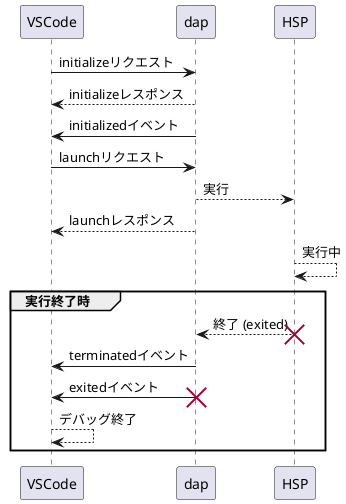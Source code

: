 @startuml
participant VSCode as code
participant dap
participant HSP as hsp

code -> dap: initializeリクエスト
code <-- dap: initializeレスポンス

code <- dap: initializedイベント
code -> dap: launchリクエスト
dap --> hsp: 実行
code <-- dap: launchレスポンス

hsp-->hsp: 実行中

group 実行終了時
dap <-- hsp: 終了 (exited)
destroy hsp

code <- dap: terminatedイベント
code <- dap: exitedイベント
destroy dap

code --> code: デバッグ終了
end
@enduml
